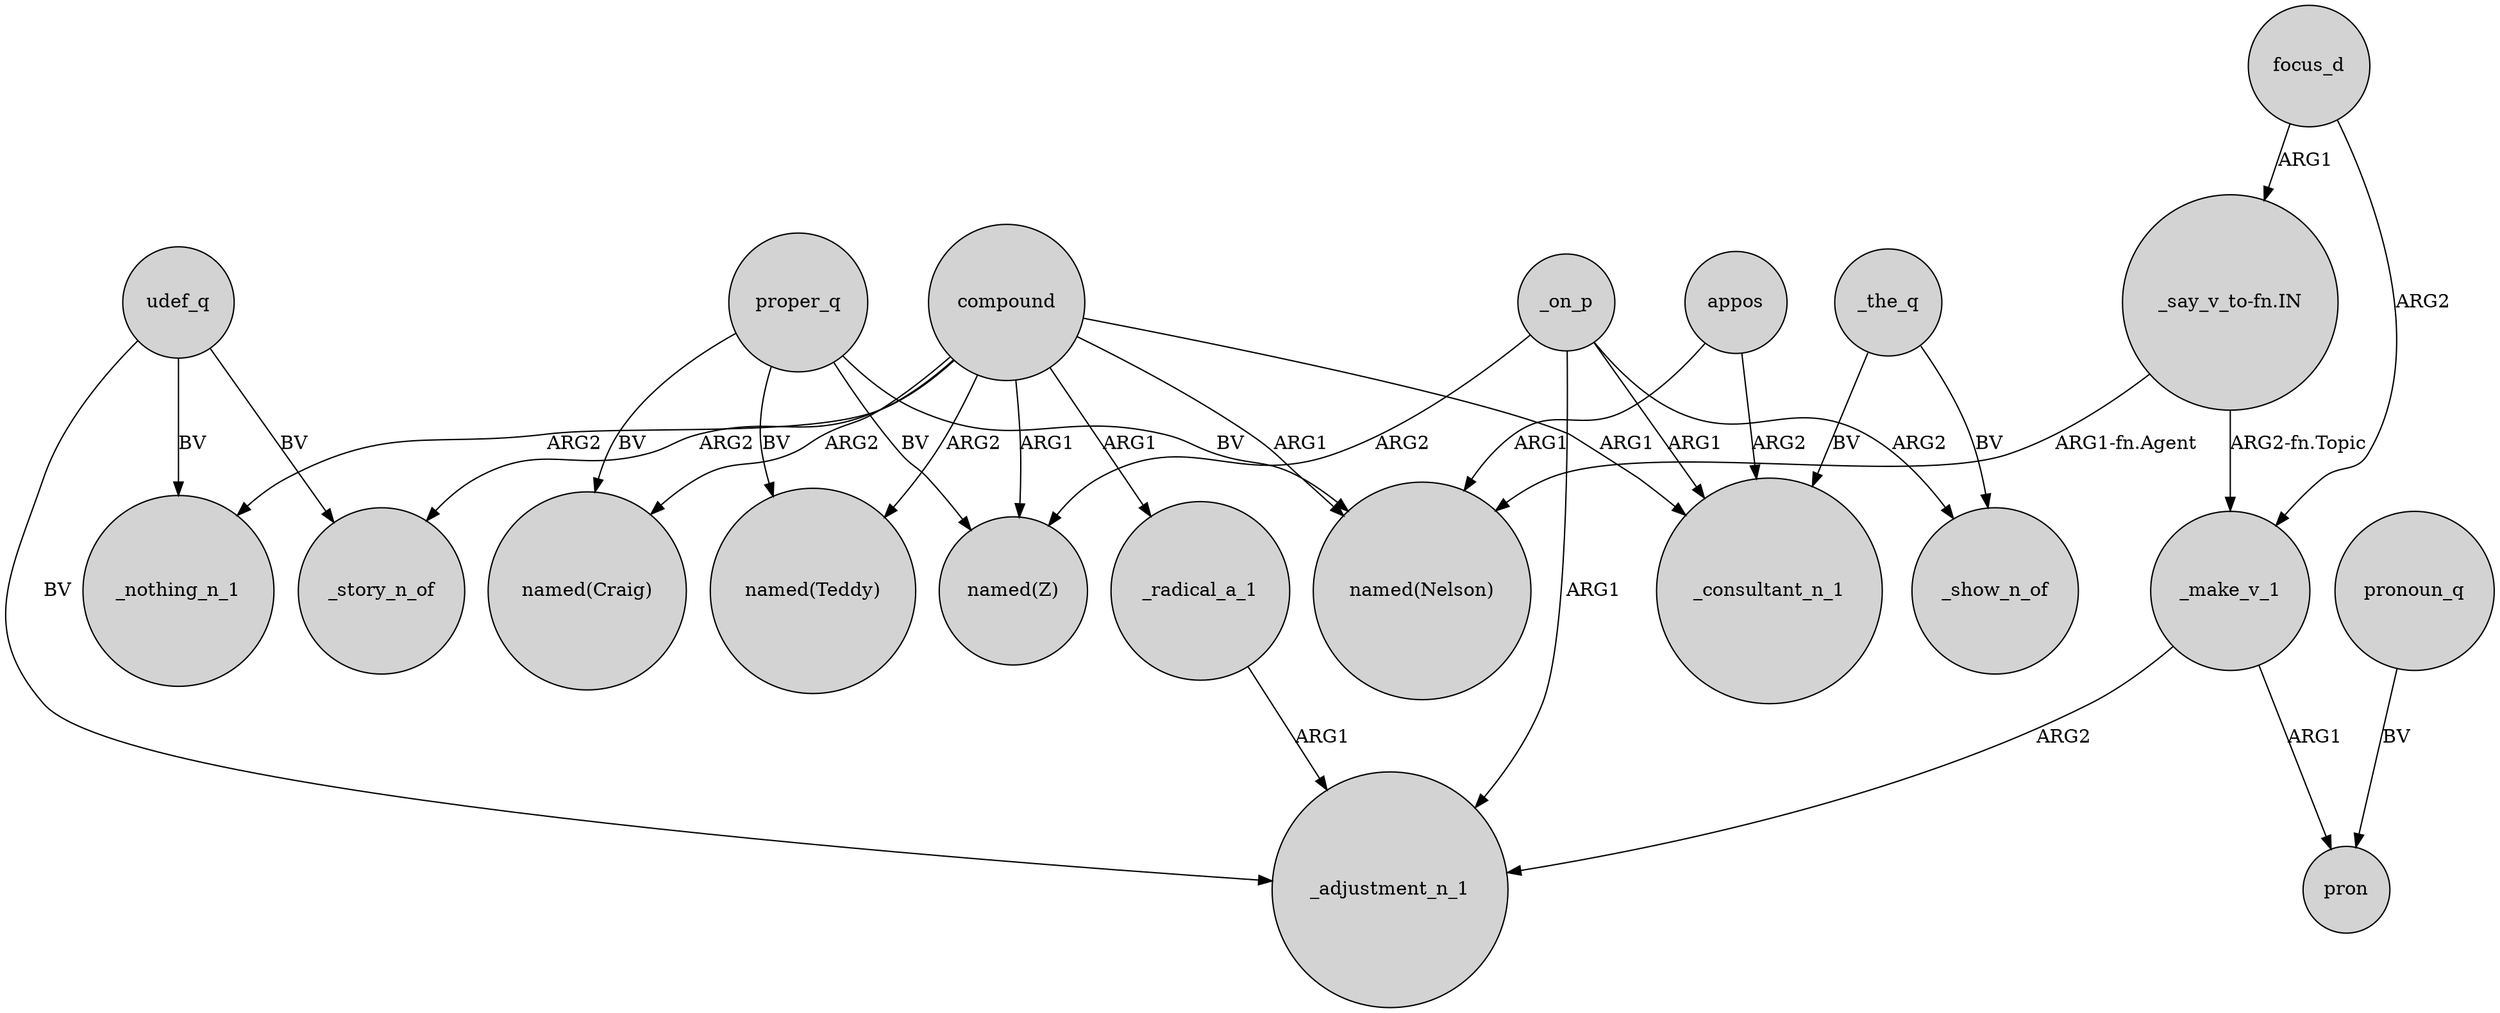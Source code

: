 digraph {
	node [shape=circle style=filled]
	compound -> "named(Craig)" [label=ARG2]
	proper_q -> "named(Craig)" [label=BV]
	compound -> "named(Teddy)" [label=ARG2]
	compound -> "named(Z)" [label=ARG1]
	udef_q -> _story_n_of [label=BV]
	udef_q -> _nothing_n_1 [label=BV]
	proper_q -> "named(Z)" [label=BV]
	compound -> "named(Nelson)" [label=ARG1]
	_make_v_1 -> _adjustment_n_1 [label=ARG2]
	compound -> _story_n_of [label=ARG2]
	appos -> _consultant_n_1 [label=ARG2]
	proper_q -> "named(Teddy)" [label=BV]
	"_say_v_to-fn.IN" -> "named(Nelson)" [label="ARG1-fn.Agent"]
	compound -> _consultant_n_1 [label=ARG1]
	pronoun_q -> pron [label=BV]
	udef_q -> _adjustment_n_1 [label=BV]
	proper_q -> "named(Nelson)" [label=BV]
	compound -> _nothing_n_1 [label=ARG2]
	_make_v_1 -> pron [label=ARG1]
	"_say_v_to-fn.IN" -> _make_v_1 [label="ARG2-fn.Topic"]
	_on_p -> _consultant_n_1 [label=ARG1]
	appos -> "named(Nelson)" [label=ARG1]
	_on_p -> _adjustment_n_1 [label=ARG1]
	_radical_a_1 -> _adjustment_n_1 [label=ARG1]
	compound -> _radical_a_1 [label=ARG1]
	_on_p -> _show_n_of [label=ARG2]
	_the_q -> _consultant_n_1 [label=BV]
	focus_d -> _make_v_1 [label=ARG2]
	_on_p -> "named(Z)" [label=ARG2]
	focus_d -> "_say_v_to-fn.IN" [label=ARG1]
	_the_q -> _show_n_of [label=BV]
}
